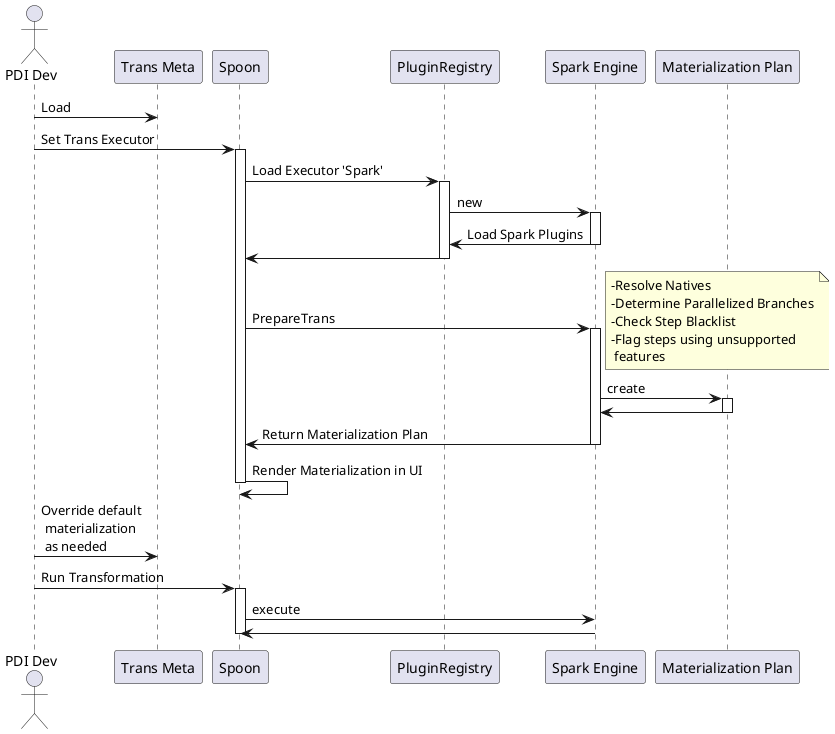 @startuml

actor "PDI Dev"
"PDI Dev" -> "Trans Meta": Load
"PDI Dev" -> Spoon: Set Trans Executor
    activate Spoon
Spoon -> PluginRegistry: Load Executor 'Spark'
    activate PluginRegistry
PluginRegistry -> "Spark Engine":new
    activate "Spark Engine"
"Spark Engine" -> PluginRegistry: Load Spark Plugins
    deactivate "Spark Engine"
PluginRegistry -> Spoon
    deactivate PluginRegistry
Spoon -> "Spark Engine": PrepareTrans
    activate "Spark Engine"
note right: -Resolve Natives\n-Determine Parallelized Branches\n-Check Step Blacklist\n-Flag steps using unsupported \n features


"Spark Engine" -> "Materialization Plan": create
    activate "Materialization Plan"
"Spark Engine" <- "Materialization Plan"
    deactivate "Materialization Plan"
"Spark Engine" -> "Spoon": Return Materialization Plan
    deactivate "Spark Engine"
Spoon -> Spoon: Render Materialization in UI
    deactivate Spoon
"PDI Dev" -> "Trans Meta": Override default\n materialization\n as needed
"PDI Dev" -> Spoon: Run Transformation
    activate Spoon
Spoon -> "Spark Engine": execute
Spoon <- "Spark Engine"
    deactivate Spoon

@enduml

@startuml

actor Client
Client -> Engine: execute()
Engine -> Engine: materialize()
loop Walk Trans DAG
    Engine --> PluginRegistry: Check for Available Native
note right: Execution Hints can override default logic
    Engine --> Engine: Determine Parallelization
    Engine --> Engine: Group with previous Steps if \n same parallelization

end
@enduml